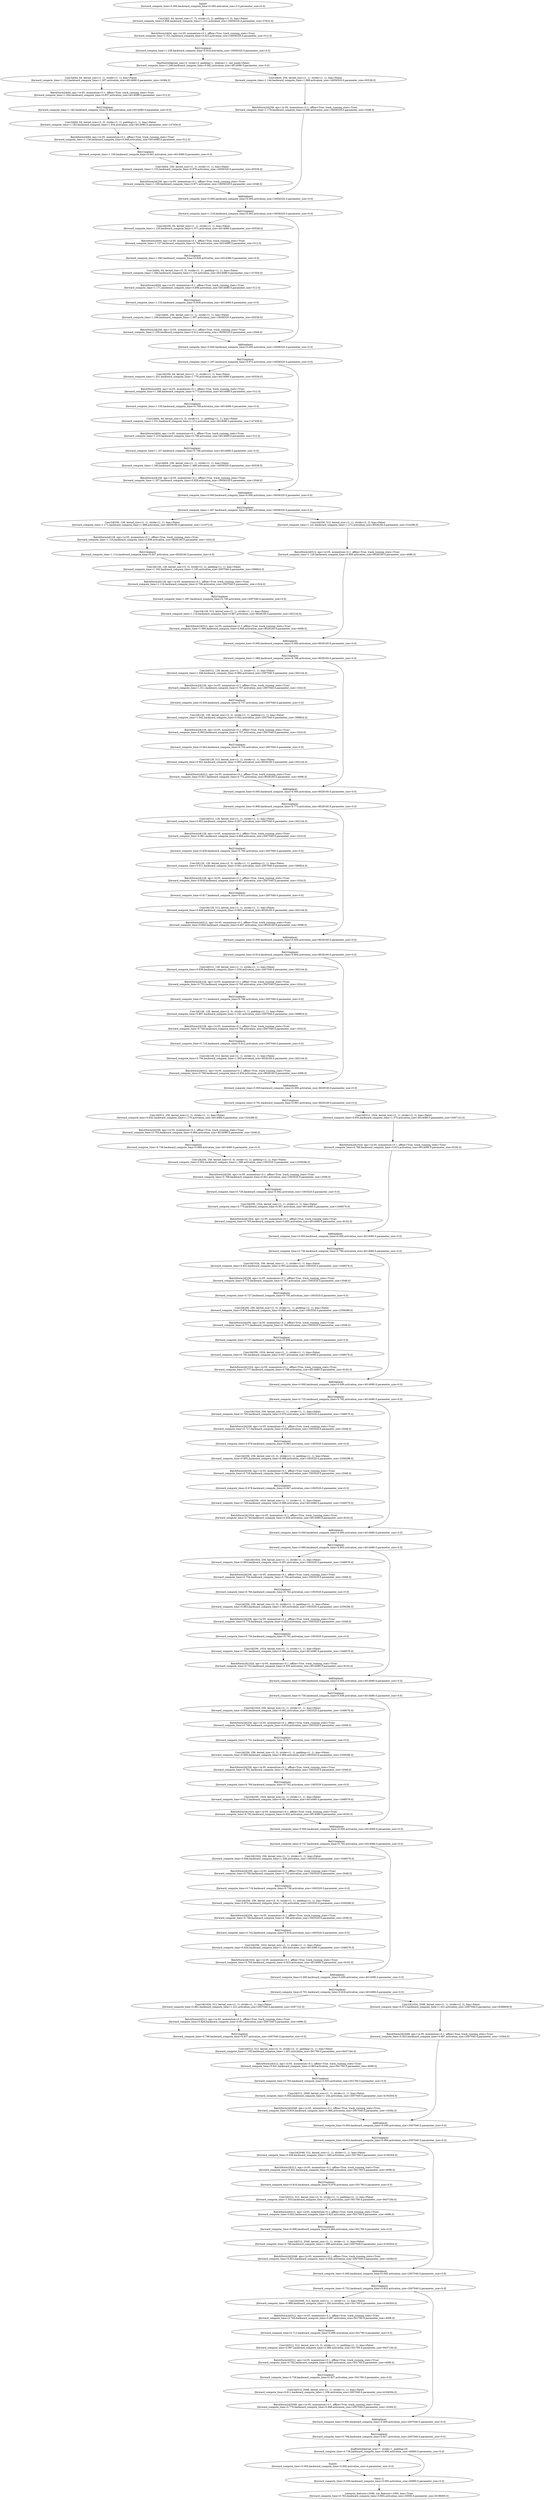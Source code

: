 digraph {
	node1 [label="Input0
[forward_compute_time=0.000,backward_compute_time=0.000,activation_size=0.0,parameter_size=0.0]"]
	node2 [label="Conv2d(3, 64, kernel_size=(7, 7), stride=(2, 2), padding=(3, 3), bias=False)
[forward_compute_time=0.808,backward_compute_time=1.221,activation_size=16056320.0,parameter_size=37632.0]"]
	node3 [label="BatchNorm2d(64, eps=1e-05, momentum=0.1, affine=True, track_running_stats=True)
[forward_compute_time=1.321,backward_compute_time=0.923,activation_size=16056320.0,parameter_size=512.0]"]
	node4 [label="ReLU(inplace)
[forward_compute_time=1.238,backward_compute_time=0.916,activation_size=16056320.0,parameter_size=0.0]"]
	node5 [label="MaxPool2d(kernel_size=3, stride=2, padding=1, dilation=1, ceil_mode=False)
[forward_compute_time=1.248,backward_compute_time=0.942,activation_size=4014080.0,parameter_size=0.0]"]
	node6 [label="Conv2d(64, 64, kernel_size=(1, 1), stride=(1, 1), bias=False)
[forward_compute_time=1.222,backward_compute_time=1.207,activation_size=4014080.0,parameter_size=16384.0]"]
	node7 [label="BatchNorm2d(64, eps=1e-05, momentum=0.1, affine=True, track_running_stats=True)
[forward_compute_time=1.264,backward_compute_time=0.837,activation_size=4014080.0,parameter_size=512.0]"]
	node8 [label="ReLU(inplace)
[forward_compute_time=1.182,backward_compute_time=0.884,activation_size=4014080.0,parameter_size=0.0]"]
	node9 [label="Conv2d(64, 64, kernel_size=(3, 3), stride=(1, 1), padding=(1, 1), bias=False)
[forward_compute_time=1.183,backward_compute_time=1.034,activation_size=4014080.0,parameter_size=147456.0]"]
	node10 [label="BatchNorm2d(64, eps=1e-05, momentum=0.1, affine=True, track_running_stats=True)
[forward_compute_time=1.136,backward_compute_time=0.846,activation_size=4014080.0,parameter_size=512.0]"]
	node11 [label="ReLU(inplace)
[forward_compute_time=1.100,backward_compute_time=0.841,activation_size=4014080.0,parameter_size=0.0]"]
	node12 [label="Conv2d(64, 256, kernel_size=(1, 1), stride=(1, 1), bias=False)
[forward_compute_time=1.155,backward_compute_time=0.978,activation_size=16056320.0,parameter_size=65536.0]"]
	node13 [label="BatchNorm2d(256, eps=1e-05, momentum=0.1, affine=True, track_running_stats=True)
[forward_compute_time=1.169,backward_compute_time=0.871,activation_size=16056320.0,parameter_size=2048.0]"]
	node14 [label="Conv2d(64, 256, kernel_size=(1, 1), stride=(1, 1), bias=False)
[forward_compute_time=1.144,backward_compute_time=1.068,activation_size=16056320.0,parameter_size=65536.0]"]
	node15 [label="BatchNorm2d(256, eps=1e-05, momentum=0.1, affine=True, track_running_stats=True)
[forward_compute_time=1.179,backward_compute_time=0.890,activation_size=16056320.0,parameter_size=2048.0]"]
	node16 [label="Add(inplace)
[forward_compute_time=0.000,backward_compute_time=0.000,activation_size=16056320.0,parameter_size=0.0]"]
	node17 [label="ReLU(inplace)
[forward_compute_time=1.218,backward_compute_time=0.963,activation_size=16056320.0,parameter_size=0.0]"]
	node18 [label="Conv2d(256, 64, kernel_size=(1, 1), stride=(1, 1), bias=False)
[forward_compute_time=1.120,backward_compute_time=1.071,activation_size=4014080.0,parameter_size=65536.0]"]
	node19 [label="BatchNorm2d(64, eps=1e-05, momentum=0.1, affine=True, track_running_stats=True)
[forward_compute_time=1.137,backward_compute_time=0.794,activation_size=4014080.0,parameter_size=512.0]"]
	node20 [label="ReLU(inplace)
[forward_compute_time=1.093,backward_compute_time=0.828,activation_size=4014080.0,parameter_size=0.0]"]
	node21 [label="Conv2d(64, 64, kernel_size=(3, 3), stride=(1, 1), padding=(1, 1), bias=False)
[forward_compute_time=1.046,backward_compute_time=1.125,activation_size=4014080.0,parameter_size=147456.0]"]
	node22 [label="BatchNorm2d(64, eps=1e-05, momentum=0.1, affine=True, track_running_stats=True)
[forward_compute_time=1.171,backward_compute_time=0.808,activation_size=4014080.0,parameter_size=512.0]"]
	node23 [label="ReLU(inplace)
[forward_compute_time=1.133,backward_compute_time=0.830,activation_size=4014080.0,parameter_size=0.0]"]
	node24 [label="Conv2d(64, 256, kernel_size=(1, 1), stride=(1, 1), bias=False)
[forward_compute_time=1.206,backward_compute_time=1.007,activation_size=16056320.0,parameter_size=65536.0]"]
	node25 [label="BatchNorm2d(256, eps=1e-05, momentum=0.1, affine=True, track_running_stats=True)
[forward_compute_time=1.250,backward_compute_time=0.912,activation_size=16056320.0,parameter_size=2048.0]"]
	node26 [label="Add(inplace)
[forward_compute_time=0.000,backward_compute_time=0.000,activation_size=16056320.0,parameter_size=0.0]"]
	node27 [label="ReLU(inplace)
[forward_compute_time=1.297,backward_compute_time=0.973,activation_size=16056320.0,parameter_size=0.0]"]
	node28 [label="Conv2d(256, 64, kernel_size=(1, 1), stride=(1, 1), bias=False)
[forward_compute_time=1.201,backward_compute_time=1.776,activation_size=4014080.0,parameter_size=65536.0]"]
	node29 [label="BatchNorm2d(64, eps=1e-05, momentum=0.1, affine=True, track_running_stats=True)
[forward_compute_time=1.188,backward_compute_time=0.773,activation_size=4014080.0,parameter_size=512.0]"]
	node30 [label="ReLU(inplace)
[forward_compute_time=1.159,backward_compute_time=0.769,activation_size=4014080.0,parameter_size=0.0]"]
	node31 [label="Conv2d(64, 64, kernel_size=(3, 3), stride=(1, 1), padding=(1, 1), bias=False)
[forward_compute_time=1.231,backward_compute_time=1.212,activation_size=4014080.0,parameter_size=147456.0]"]
	node32 [label="BatchNorm2d(64, eps=1e-05, momentum=0.1, affine=True, track_running_stats=True)
[forward_compute_time=1.219,backward_compute_time=0.788,activation_size=4014080.0,parameter_size=512.0]"]
	node33 [label="ReLU(inplace)
[forward_compute_time=1.107,backward_compute_time=0.796,activation_size=4014080.0,parameter_size=0.0]"]
	node34 [label="Conv2d(64, 256, kernel_size=(1, 1), stride=(1, 1), bias=False)
[forward_compute_time=1.180,backward_compute_time=1.468,activation_size=16056320.0,parameter_size=65536.0]"]
	node35 [label="BatchNorm2d(256, eps=1e-05, momentum=0.1, affine=True, track_running_stats=True)
[forward_compute_time=1.207,backward_compute_time=0.929,activation_size=16056320.0,parameter_size=2048.0]"]
	node36 [label="Add(inplace)
[forward_compute_time=0.000,backward_compute_time=0.000,activation_size=16056320.0,parameter_size=0.0]"]
	node37 [label="ReLU(inplace)
[forward_compute_time=1.267,backward_compute_time=0.985,activation_size=16056320.0,parameter_size=0.0]"]
	node38 [label="Conv2d(256, 128, kernel_size=(1, 1), stride=(1, 1), bias=False)
[forward_compute_time=1.171,backward_compute_time=1.068,activation_size=8028160.0,parameter_size=131072.0]"]
	node39 [label="BatchNorm2d(128, eps=1e-05, momentum=0.1, affine=True, track_running_stats=True)
[forward_compute_time=1.124,backward_compute_time=0.858,activation_size=8028160.0,parameter_size=1024.0]"]
	node40 [label="ReLU(inplace)
[forward_compute_time=1.114,backward_compute_time=0.837,activation_size=8028160.0,parameter_size=0.0]"]
	node41 [label="Conv2d(128, 128, kernel_size=(3, 3), stride=(2, 2), padding=(1, 1), bias=False)
[forward_compute_time=1.192,backward_compute_time=1.195,activation_size=2007040.0,parameter_size=589824.0]"]
	node42 [label="BatchNorm2d(128, eps=1e-05, momentum=0.1, affine=True, track_running_stats=True)
[forward_compute_time=1.116,backward_compute_time=0.708,activation_size=2007040.0,parameter_size=1024.0]"]
	node43 [label="ReLU(inplace)
[forward_compute_time=1.097,backward_compute_time=0.740,activation_size=2007040.0,parameter_size=0.0]"]
	node44 [label="Conv2d(128, 512, kernel_size=(1, 1), stride=(1, 1), bias=False)
[forward_compute_time=1.110,backward_compute_time=0.887,activation_size=8028160.0,parameter_size=262144.0]"]
	node45 [label="BatchNorm2d(512, eps=1e-05, momentum=0.1, affine=True, track_running_stats=True)
[forward_compute_time=1.096,backward_compute_time=0.948,activation_size=8028160.0,parameter_size=4096.0]"]
	node46 [label="Conv2d(256, 512, kernel_size=(1, 1), stride=(2, 2), bias=False)
[forward_compute_time=1.141,backward_compute_time=1.272,activation_size=8028160.0,parameter_size=524288.0]"]
	node47 [label="BatchNorm2d(512, eps=1e-05, momentum=0.1, affine=True, track_running_stats=True)
[forward_compute_time=1.120,backward_compute_time=0.800,activation_size=8028160.0,parameter_size=4096.0]"]
	node48 [label="Add(inplace)
[forward_compute_time=0.000,backward_compute_time=0.000,activation_size=8028160.0,parameter_size=0.0]"]
	node49 [label="ReLU(inplace)
[forward_compute_time=1.088,backward_compute_time=0.788,activation_size=8028160.0,parameter_size=0.0]"]
	node50 [label="Conv2d(512, 128, kernel_size=(1, 1), stride=(1, 1), bias=False)
[forward_compute_time=1.048,backward_compute_time=0.884,activation_size=2007040.0,parameter_size=262144.0]"]
	node51 [label="BatchNorm2d(128, eps=1e-05, momentum=0.1, affine=True, track_running_stats=True)
[forward_compute_time=1.011,backward_compute_time=0.707,activation_size=2007040.0,parameter_size=1024.0]"]
	node52 [label="ReLU(inplace)
[forward_compute_time=0.929,backward_compute_time=0.737,activation_size=2007040.0,parameter_size=0.0]"]
	node53 [label="Conv2d(128, 128, kernel_size=(3, 3), stride=(1, 1), padding=(1, 1), bias=False)
[forward_compute_time=1.042,backward_compute_time=0.932,activation_size=2007040.0,parameter_size=589824.0]"]
	node54 [label="BatchNorm2d(128, eps=1e-05, momentum=0.1, affine=True, track_running_stats=True)
[forward_compute_time=0.993,backward_compute_time=0.707,activation_size=2007040.0,parameter_size=1024.0]"]
	node55 [label="ReLU(inplace)
[forward_compute_time=0.943,backward_compute_time=0.702,activation_size=2007040.0,parameter_size=0.0]"]
	node56 [label="Conv2d(128, 512, kernel_size=(1, 1), stride=(1, 1), bias=False)
[forward_compute_time=0.941,backward_compute_time=0.893,activation_size=8028160.0,parameter_size=262144.0]"]
	node57 [label="BatchNorm2d(512, eps=1e-05, momentum=0.1, affine=True, track_running_stats=True)
[forward_compute_time=0.927,backward_compute_time=0.772,activation_size=8028160.0,parameter_size=4096.0]"]
	node58 [label="Add(inplace)
[forward_compute_time=0.000,backward_compute_time=0.000,activation_size=8028160.0,parameter_size=0.0]"]
	node59 [label="ReLU(inplace)
[forward_compute_time=0.906,backward_compute_time=0.773,activation_size=8028160.0,parameter_size=0.0]"]
	node60 [label="Conv2d(512, 128, kernel_size=(1, 1), stride=(1, 1), bias=False)
[forward_compute_time=0.902,backward_compute_time=0.857,activation_size=2007040.0,parameter_size=262144.0]"]
	node61 [label="BatchNorm2d(128, eps=1e-05, momentum=0.1, affine=True, track_running_stats=True)
[forward_compute_time=0.861,backward_compute_time=0.808,activation_size=2007040.0,parameter_size=1024.0]"]
	node62 [label="ReLU(inplace)
[forward_compute_time=0.839,backward_compute_time=0.760,activation_size=2007040.0,parameter_size=0.0]"]
	node63 [label="Conv2d(128, 128, kernel_size=(3, 3), stride=(1, 1), padding=(1, 1), bias=False)
[forward_compute_time=0.911,backward_compute_time=0.941,activation_size=2007040.0,parameter_size=589824.0]"]
	node64 [label="BatchNorm2d(128, eps=1e-05, momentum=0.1, affine=True, track_running_stats=True)
[forward_compute_time=0.839,backward_compute_time=0.807,activation_size=2007040.0,parameter_size=1024.0]"]
	node65 [label="ReLU(inplace)
[forward_compute_time=0.817,backward_compute_time=0.813,activation_size=2007040.0,parameter_size=0.0]"]
	node66 [label="Conv2d(128, 512, kernel_size=(1, 1), stride=(1, 1), bias=False)
[forward_compute_time=0.849,backward_compute_time=0.963,activation_size=8028160.0,parameter_size=262144.0]"]
	node67 [label="BatchNorm2d(512, eps=1e-05, momentum=0.1, affine=True, track_running_stats=True)
[forward_compute_time=0.850,backward_compute_time=0.847,activation_size=8028160.0,parameter_size=4096.0]"]
	node68 [label="Add(inplace)
[forward_compute_time=0.000,backward_compute_time=0.000,activation_size=8028160.0,parameter_size=0.0]"]
	node69 [label="ReLU(inplace)
[forward_compute_time=0.814,backward_compute_time=0.804,activation_size=8028160.0,parameter_size=0.0]"]
	node70 [label="Conv2d(512, 128, kernel_size=(1, 1), stride=(1, 1), bias=False)
[forward_compute_time=0.839,backward_compute_time=1.634,activation_size=2007040.0,parameter_size=262144.0]"]
	node71 [label="BatchNorm2d(128, eps=1e-05, momentum=0.1, affine=True, track_running_stats=True)
[forward_compute_time=0.752,backward_compute_time=0.760,activation_size=2007040.0,parameter_size=1024.0]"]
	node72 [label="ReLU(inplace)
[forward_compute_time=0.711,backward_compute_time=0.786,activation_size=2007040.0,parameter_size=0.0]"]
	node73 [label="Conv2d(128, 128, kernel_size=(3, 3), stride=(1, 1), padding=(1, 1), bias=False)
[forward_compute_time=0.807,backward_compute_time=1.241,activation_size=2007040.0,parameter_size=589824.0]"]
	node74 [label="BatchNorm2d(128, eps=1e-05, momentum=0.1, affine=True, track_running_stats=True)
[forward_compute_time=0.749,backward_compute_time=0.769,activation_size=2007040.0,parameter_size=1024.0]"]
	node75 [label="ReLU(inplace)
[forward_compute_time=0.718,backward_compute_time=0.812,activation_size=2007040.0,parameter_size=0.0]"]
	node76 [label="Conv2d(128, 512, kernel_size=(1, 1), stride=(1, 1), bias=False)
[forward_compute_time=0.756,backward_compute_time=1.503,activation_size=8028160.0,parameter_size=262144.0]"]
	node77 [label="BatchNorm2d(512, eps=1e-05, momentum=0.1, affine=True, track_running_stats=True)
[forward_compute_time=0.769,backward_compute_time=0.834,activation_size=8028160.0,parameter_size=4096.0]"]
	node78 [label="Add(inplace)
[forward_compute_time=0.000,backward_compute_time=0.000,activation_size=8028160.0,parameter_size=0.0]"]
	node79 [label="ReLU(inplace)
[forward_compute_time=0.781,backward_compute_time=0.891,activation_size=8028160.0,parameter_size=0.0]"]
	node80 [label="Conv2d(512, 256, kernel_size=(1, 1), stride=(1, 1), bias=False)
[forward_compute_time=0.842,backward_compute_time=1.170,activation_size=4014080.0,parameter_size=524288.0]"]
	node81 [label="BatchNorm2d(256, eps=1e-05, momentum=0.1, affine=True, track_running_stats=True)
[forward_compute_time=0.765,backward_compute_time=0.864,activation_size=4014080.0,parameter_size=2048.0]"]
	node82 [label="ReLU(inplace)
[forward_compute_time=0.738,backward_compute_time=0.889,activation_size=4014080.0,parameter_size=0.0]"]
	node83 [label="Conv2d(256, 256, kernel_size=(3, 3), stride=(2, 2), padding=(1, 1), bias=False)
[forward_compute_time=0.952,backward_compute_time=1.398,activation_size=1003520.0,parameter_size=2359296.0]"]
	node84 [label="BatchNorm2d(256, eps=1e-05, momentum=0.1, affine=True, track_running_stats=True)
[forward_compute_time=0.768,backward_compute_time=0.841,activation_size=1003520.0,parameter_size=2048.0]"]
	node85 [label="ReLU(inplace)
[forward_compute_time=0.729,backward_compute_time=0.942,activation_size=1003520.0,parameter_size=0.0]"]
	node86 [label="Conv2d(256, 1024, kernel_size=(1, 1), stride=(1, 1), bias=False)
[forward_compute_time=0.775,backward_compute_time=0.957,activation_size=4014080.0,parameter_size=1048576.0]"]
	node87 [label="BatchNorm2d(1024, eps=1e-05, momentum=0.1, affine=True, track_running_stats=True)
[forward_compute_time=0.765,backward_compute_time=0.855,activation_size=4014080.0,parameter_size=8192.0]"]
	node88 [label="Conv2d(512, 1024, kernel_size=(1, 1), stride=(2, 2), bias=False)
[forward_compute_time=0.855,backward_compute_time=1.375,activation_size=4014080.0,parameter_size=2097152.0]"]
	node89 [label="BatchNorm2d(1024, eps=1e-05, momentum=0.1, affine=True, track_running_stats=True)
[forward_compute_time=0.786,backward_compute_time=0.813,activation_size=4014080.0,parameter_size=8192.0]"]
	node90 [label="Add(inplace)
[forward_compute_time=0.000,backward_compute_time=0.000,activation_size=4014080.0,parameter_size=0.0]"]
	node91 [label="ReLU(inplace)
[forward_compute_time=0.736,backward_compute_time=0.794,activation_size=4014080.0,parameter_size=0.0]"]
	node92 [label="Conv2d(1024, 256, kernel_size=(1, 1), stride=(1, 1), bias=False)
[forward_compute_time=0.822,backward_compute_time=0.903,activation_size=1003520.0,parameter_size=1048576.0]"]
	node93 [label="BatchNorm2d(256, eps=1e-05, momentum=0.1, affine=True, track_running_stats=True)
[forward_compute_time=0.775,backward_compute_time=0.787,activation_size=1003520.0,parameter_size=2048.0]"]
	node94 [label="ReLU(inplace)
[forward_compute_time=0.727,backward_compute_time=0.795,activation_size=1003520.0,parameter_size=0.0]"]
	node95 [label="Conv2d(256, 256, kernel_size=(3, 3), stride=(1, 1), padding=(1, 1), bias=False)
[forward_compute_time=0.876,backward_compute_time=0.968,activation_size=1003520.0,parameter_size=2359296.0]"]
	node96 [label="BatchNorm2d(256, eps=1e-05, momentum=0.1, affine=True, track_running_stats=True)
[forward_compute_time=0.771,backward_compute_time=0.769,activation_size=1003520.0,parameter_size=2048.0]"]
	node97 [label="ReLU(inplace)
[forward_compute_time=0.727,backward_compute_time=0.806,activation_size=1003520.0,parameter_size=0.0]"]
	node98 [label="Conv2d(256, 1024, kernel_size=(1, 1), stride=(1, 1), bias=False)
[forward_compute_time=0.792,backward_compute_time=0.947,activation_size=4014080.0,parameter_size=1048576.0]"]
	node99 [label="BatchNorm2d(1024, eps=1e-05, momentum=0.1, affine=True, track_running_stats=True)
[forward_compute_time=0.777,backward_compute_time=0.788,activation_size=4014080.0,parameter_size=8192.0]"]
	node100 [label="Add(inplace)
[forward_compute_time=0.000,backward_compute_time=0.000,activation_size=4014080.0,parameter_size=0.0]"]
	node101 [label="ReLU(inplace)
[forward_compute_time=0.725,backward_compute_time=0.782,activation_size=4014080.0,parameter_size=0.0]"]
	node102 [label="Conv2d(1024, 256, kernel_size=(1, 1), stride=(1, 1), bias=False)
[forward_compute_time=0.793,backward_compute_time=0.970,activation_size=1003520.0,parameter_size=1048576.0]"]
	node103 [label="BatchNorm2d(256, eps=1e-05, momentum=0.1, affine=True, track_running_stats=True)
[forward_compute_time=0.717,backward_compute_time=0.826,activation_size=1003520.0,parameter_size=2048.0]"]
	node104 [label="ReLU(inplace)
[forward_compute_time=0.679,backward_compute_time=0.863,activation_size=1003520.0,parameter_size=0.0]"]
	node105 [label="Conv2d(256, 256, kernel_size=(3, 3), stride=(1, 1), padding=(1, 1), bias=False)
[forward_compute_time=0.805,backward_compute_time=0.998,activation_size=1003520.0,parameter_size=2359296.0]"]
	node106 [label="BatchNorm2d(256, eps=1e-05, momentum=0.1, affine=True, track_running_stats=True)
[forward_compute_time=0.718,backward_compute_time=0.996,activation_size=1003520.0,parameter_size=2048.0]"]
	node107 [label="ReLU(inplace)
[forward_compute_time=0.678,backward_compute_time=0.847,activation_size=1003520.0,parameter_size=0.0]"]
	node108 [label="Conv2d(256, 1024, kernel_size=(1, 1), stride=(1, 1), bias=False)
[forward_compute_time=0.749,backward_compute_time=0.998,activation_size=4014080.0,parameter_size=1048576.0]"]
	node109 [label="BatchNorm2d(1024, eps=1e-05, momentum=0.1, affine=True, track_running_stats=True)
[forward_compute_time=0.744,backward_compute_time=0.829,activation_size=4014080.0,parameter_size=8192.0]"]
	node110 [label="Add(inplace)
[forward_compute_time=0.000,backward_compute_time=0.000,activation_size=4014080.0,parameter_size=0.0]"]
	node111 [label="ReLU(inplace)
[forward_compute_time=0.689,backward_compute_time=0.803,activation_size=4014080.0,parameter_size=0.0]"]
	node112 [label="Conv2d(1024, 256, kernel_size=(1, 1), stride=(1, 1), bias=False)
[forward_compute_time=0.803,backward_compute_time=0.951,activation_size=1003520.0,parameter_size=1048576.0]"]
	node113 [label="BatchNorm2d(256, eps=1e-05, momentum=0.1, affine=True, track_running_stats=True)
[forward_compute_time=0.754,backward_compute_time=0.764,activation_size=1003520.0,parameter_size=2048.0]"]
	node114 [label="ReLU(inplace)
[forward_compute_time=0.766,backward_compute_time=0.762,activation_size=1003520.0,parameter_size=0.0]"]
	node115 [label="Conv2d(256, 256, kernel_size=(3, 3), stride=(1, 1), padding=(1, 1), bias=False)
[forward_compute_time=0.863,backward_compute_time=1.063,activation_size=1003520.0,parameter_size=2359296.0]"]
	node116 [label="BatchNorm2d(256, eps=1e-05, momentum=0.1, affine=True, track_running_stats=True)
[forward_compute_time=0.770,backward_compute_time=0.820,activation_size=1003520.0,parameter_size=2048.0]"]
	node117 [label="ReLU(inplace)
[forward_compute_time=0.734,backward_compute_time=0.791,activation_size=1003520.0,parameter_size=0.0]"]
	node118 [label="Conv2d(256, 1024, kernel_size=(1, 1), stride=(1, 1), bias=False)
[forward_compute_time=0.791,backward_compute_time=0.994,activation_size=4014080.0,parameter_size=1048576.0]"]
	node119 [label="BatchNorm2d(1024, eps=1e-05, momentum=0.1, affine=True, track_running_stats=True)
[forward_compute_time=0.752,backward_compute_time=0.835,activation_size=4014080.0,parameter_size=8192.0]"]
	node120 [label="Add(inplace)
[forward_compute_time=0.000,backward_compute_time=0.000,activation_size=4014080.0,parameter_size=0.0]"]
	node121 [label="ReLU(inplace)
[forward_compute_time=0.730,backward_compute_time=0.838,activation_size=4014080.0,parameter_size=0.0]"]
	node122 [label="Conv2d(1024, 256, kernel_size=(1, 1), stride=(1, 1), bias=False)
[forward_compute_time=0.830,backward_compute_time=0.992,activation_size=1003520.0,parameter_size=1048576.0]"]
	node123 [label="BatchNorm2d(256, eps=1e-05, momentum=0.1, affine=True, track_running_stats=True)
[forward_compute_time=0.748,backward_compute_time=0.818,activation_size=1003520.0,parameter_size=2048.0]"]
	node124 [label="ReLU(inplace)
[forward_compute_time=0.751,backward_compute_time=0.817,activation_size=1003520.0,parameter_size=0.0]"]
	node125 [label="Conv2d(256, 256, kernel_size=(3, 3), stride=(1, 1), padding=(1, 1), bias=False)
[forward_compute_time=0.848,backward_compute_time=0.994,activation_size=1003520.0,parameter_size=2359296.0]"]
	node126 [label="BatchNorm2d(256, eps=1e-05, momentum=0.1, affine=True, track_running_stats=True)
[forward_compute_time=0.781,backward_compute_time=0.790,activation_size=1003520.0,parameter_size=2048.0]"]
	node127 [label="ReLU(inplace)
[forward_compute_time=0.760,backward_compute_time=0.782,activation_size=1003520.0,parameter_size=0.0]"]
	node128 [label="Conv2d(256, 1024, kernel_size=(1, 1), stride=(1, 1), bias=False)
[forward_compute_time=0.813,backward_compute_time=0.981,activation_size=4014080.0,parameter_size=1048576.0]"]
	node129 [label="BatchNorm2d(1024, eps=1e-05, momentum=0.1, affine=True, track_running_stats=True)
[forward_compute_time=0.782,backward_compute_time=0.832,activation_size=4014080.0,parameter_size=8192.0]"]
	node130 [label="Add(inplace)
[forward_compute_time=0.000,backward_compute_time=0.000,activation_size=4014080.0,parameter_size=0.0]"]
	node131 [label="ReLU(inplace)
[forward_compute_time=0.747,backward_compute_time=0.792,activation_size=4014080.0,parameter_size=0.0]"]
	node132 [label="Conv2d(1024, 256, kernel_size=(1, 1), stride=(1, 1), bias=False)
[forward_compute_time=0.846,backward_compute_time=1.546,activation_size=1003520.0,parameter_size=1048576.0]"]
	node133 [label="BatchNorm2d(256, eps=1e-05, momentum=0.1, affine=True, track_running_stats=True)
[forward_compute_time=0.759,backward_compute_time=0.755,activation_size=1003520.0,parameter_size=2048.0]"]
	node134 [label="ReLU(inplace)
[forward_compute_time=0.718,backward_compute_time=0.736,activation_size=1003520.0,parameter_size=0.0]"]
	node135 [label="Conv2d(256, 256, kernel_size=(3, 3), stride=(1, 1), padding=(1, 1), bias=False)
[forward_compute_time=0.875,backward_compute_time=1.232,activation_size=1003520.0,parameter_size=2359296.0]"]
	node136 [label="BatchNorm2d(256, eps=1e-05, momentum=0.1, affine=True, track_running_stats=True)
[forward_compute_time=0.749,backward_compute_time=0.786,activation_size=1003520.0,parameter_size=2048.0]"]
	node137 [label="ReLU(inplace)
[forward_compute_time=0.742,backward_compute_time=0.818,activation_size=1003520.0,parameter_size=0.0]"]
	node138 [label="Conv2d(256, 1024, kernel_size=(1, 1), stride=(1, 1), bias=False)
[forward_compute_time=0.834,backward_compute_time=1.560,activation_size=4014080.0,parameter_size=1048576.0]"]
	node139 [label="BatchNorm2d(1024, eps=1e-05, momentum=0.1, affine=True, track_running_stats=True)
[forward_compute_time=0.793,backward_compute_time=0.810,activation_size=4014080.0,parameter_size=8192.0]"]
	node140 [label="Add(inplace)
[forward_compute_time=0.000,backward_compute_time=0.000,activation_size=4014080.0,parameter_size=0.0]"]
	node141 [label="ReLU(inplace)
[forward_compute_time=0.791,backward_compute_time=0.818,activation_size=4014080.0,parameter_size=0.0]"]
	node142 [label="Conv2d(1024, 512, kernel_size=(1, 1), stride=(1, 1), bias=False)
[forward_compute_time=0.881,backward_compute_time=1.221,activation_size=2007040.0,parameter_size=2097152.0]"]
	node143 [label="BatchNorm2d(512, eps=1e-05, momentum=0.1, affine=True, track_running_stats=True)
[forward_compute_time=0.826,backward_compute_time=0.851,activation_size=2007040.0,parameter_size=4096.0]"]
	node144 [label="ReLU(inplace)
[forward_compute_time=0.799,backward_compute_time=0.937,activation_size=2007040.0,parameter_size=0.0]"]
	node145 [label="Conv2d(512, 512, kernel_size=(3, 3), stride=(2, 2), padding=(1, 1), bias=False)
[forward_compute_time=1.100,backward_compute_time=1.451,activation_size=501760.0,parameter_size=9437184.0]"]
	node146 [label="BatchNorm2d(512, eps=1e-05, momentum=0.1, affine=True, track_running_stats=True)
[forward_compute_time=0.841,backward_compute_time=0.863,activation_size=501760.0,parameter_size=4096.0]"]
	node147 [label="ReLU(inplace)
[forward_compute_time=0.783,backward_compute_time=0.853,activation_size=501760.0,parameter_size=0.0]"]
	node148 [label="Conv2d(512, 2048, kernel_size=(1, 1), stride=(1, 1), bias=False)
[forward_compute_time=0.854,backward_compute_time=1.144,activation_size=2007040.0,parameter_size=4194304.0]"]
	node149 [label="BatchNorm2d(2048, eps=1e-05, momentum=0.1, affine=True, track_running_stats=True)
[forward_compute_time=0.819,backward_compute_time=0.966,activation_size=2007040.0,parameter_size=16384.0]"]
	node150 [label="Conv2d(1024, 2048, kernel_size=(1, 1), stride=(2, 2), bias=False)
[forward_compute_time=0.872,backward_compute_time=1.431,activation_size=2007040.0,parameter_size=8388608.0]"]
	node151 [label="BatchNorm2d(2048, eps=1e-05, momentum=0.1, affine=True, track_running_stats=True)
[forward_compute_time=0.823,backward_compute_time=0.897,activation_size=2007040.0,parameter_size=16384.0]"]
	node152 [label="Add(inplace)
[forward_compute_time=0.000,backward_compute_time=0.000,activation_size=2007040.0,parameter_size=0.0]"]
	node153 [label="ReLU(inplace)
[forward_compute_time=0.824,backward_compute_time=0.864,activation_size=2007040.0,parameter_size=0.0]"]
	node154 [label="Conv2d(2048, 512, kernel_size=(1, 1), stride=(1, 1), bias=False)
[forward_compute_time=0.938,backward_compute_time=1.045,activation_size=501760.0,parameter_size=4194304.0]"]
	node155 [label="BatchNorm2d(512, eps=1e-05, momentum=0.1, affine=True, track_running_stats=True)
[forward_compute_time=0.831,backward_compute_time=0.849,activation_size=501760.0,parameter_size=4096.0]"]
	node156 [label="ReLU(inplace)
[forward_compute_time=0.816,backward_compute_time=0.878,activation_size=501760.0,parameter_size=0.0]"]
	node157 [label="Conv2d(512, 512, kernel_size=(3, 3), stride=(1, 1), padding=(1, 1), bias=False)
[forward_compute_time=1.053,backward_compute_time=1.272,activation_size=501760.0,parameter_size=9437184.0]"]
	node158 [label="BatchNorm2d(512, eps=1e-05, momentum=0.1, affine=True, track_running_stats=True)
[forward_compute_time=0.822,backward_compute_time=0.825,activation_size=501760.0,parameter_size=4096.0]"]
	node159 [label="ReLU(inplace)
[forward_compute_time=0.698,backward_compute_time=0.864,activation_size=501760.0,parameter_size=0.0]"]
	node160 [label="Conv2d(512, 2048, kernel_size=(1, 1), stride=(1, 1), bias=False)
[forward_compute_time=0.780,backward_compute_time=1.096,activation_size=2007040.0,parameter_size=4194304.0]"]
	node161 [label="BatchNorm2d(2048, eps=1e-05, momentum=0.1, affine=True, track_running_stats=True)
[forward_compute_time=0.823,backward_compute_time=0.836,activation_size=2007040.0,parameter_size=16384.0]"]
	node162 [label="Add(inplace)
[forward_compute_time=0.000,backward_compute_time=0.000,activation_size=2007040.0,parameter_size=0.0]"]
	node163 [label="ReLU(inplace)
[forward_compute_time=0.753,backward_compute_time=0.833,activation_size=2007040.0,parameter_size=0.0]"]
	node164 [label="Conv2d(2048, 512, kernel_size=(1, 1), stride=(1, 1), bias=False)
[forward_compute_time=0.888,backward_compute_time=1.293,activation_size=501760.0,parameter_size=4194304.0]"]
	node165 [label="BatchNorm2d(512, eps=1e-05, momentum=0.1, affine=True, track_running_stats=True)
[forward_compute_time=0.749,backward_compute_time=0.887,activation_size=501760.0,parameter_size=4096.0]"]
	node166 [label="ReLU(inplace)
[forward_compute_time=0.713,backward_compute_time=0.890,activation_size=501760.0,parameter_size=0.0]"]
	node167 [label="Conv2d(512, 512, kernel_size=(3, 3), stride=(1, 1), padding=(1, 1), bias=False)
[forward_compute_time=0.997,backward_compute_time=2.086,activation_size=501760.0,parameter_size=9437184.0]"]
	node168 [label="BatchNorm2d(512, eps=1e-05, momentum=0.1, affine=True, track_running_stats=True)
[forward_compute_time=0.782,backward_compute_time=0.863,activation_size=501760.0,parameter_size=4096.0]"]
	node169 [label="ReLU(inplace)
[forward_compute_time=0.729,backward_compute_time=0.837,activation_size=501760.0,parameter_size=0.0]"]
	node170 [label="Conv2d(512, 2048, kernel_size=(1, 1), stride=(1, 1), bias=False)
[forward_compute_time=0.811,backward_compute_time=1.356,activation_size=2007040.0,parameter_size=4194304.0]"]
	node171 [label="BatchNorm2d(2048, eps=1e-05, momentum=0.1, affine=True, track_running_stats=True)
[forward_compute_time=0.770,backward_compute_time=0.948,activation_size=2007040.0,parameter_size=16384.0]"]
	node172 [label="Add(inplace)
[forward_compute_time=0.000,backward_compute_time=0.000,activation_size=2007040.0,parameter_size=0.0]"]
	node173 [label="ReLU(inplace)
[forward_compute_time=0.708,backward_compute_time=0.827,activation_size=2007040.0,parameter_size=0.0]"]
	node174 [label="AvgPool2d(kernel_size=7, stride=1, padding=0)
[forward_compute_time=0.738,backward_compute_time=0.806,activation_size=40960.0,parameter_size=0.0]"]
	node175 [label="Size(0)
[forward_compute_time=0.000,backward_compute_time=0.000,activation_size=4,parameter_size=0.0]"]
	node176 [label="View(-1)
[forward_compute_time=0.000,backward_compute_time=0.000,activation_size=40960.0,parameter_size=0.0]"]
	node177 [label="Linear(in_features=2048, out_features=1000, bias=True)
[forward_compute_time=0.783,backward_compute_time=0.803,activation_size=20000.0,parameter_size=8196000.0]"]
	node1 -> node2
	node2 -> node3
	node3 -> node4
	node4 -> node5
	node5 -> node6
	node5 -> node14
	node6 -> node7
	node7 -> node8
	node8 -> node9
	node9 -> node10
	node10 -> node11
	node11 -> node12
	node12 -> node13
	node13 -> node16
	node14 -> node15
	node15 -> node16
	node16 -> node17
	node17 -> node18
	node17 -> node26
	node18 -> node19
	node19 -> node20
	node20 -> node21
	node21 -> node22
	node22 -> node23
	node23 -> node24
	node24 -> node25
	node25 -> node26
	node26 -> node27
	node27 -> node28
	node27 -> node36
	node28 -> node29
	node29 -> node30
	node30 -> node31
	node31 -> node32
	node32 -> node33
	node33 -> node34
	node34 -> node35
	node35 -> node36
	node36 -> node37
	node37 -> node38
	node37 -> node46
	node38 -> node39
	node39 -> node40
	node40 -> node41
	node41 -> node42
	node42 -> node43
	node43 -> node44
	node44 -> node45
	node45 -> node48
	node46 -> node47
	node47 -> node48
	node48 -> node49
	node49 -> node50
	node49 -> node58
	node50 -> node51
	node51 -> node52
	node52 -> node53
	node53 -> node54
	node54 -> node55
	node55 -> node56
	node56 -> node57
	node57 -> node58
	node58 -> node59
	node59 -> node60
	node59 -> node68
	node60 -> node61
	node61 -> node62
	node62 -> node63
	node63 -> node64
	node64 -> node65
	node65 -> node66
	node66 -> node67
	node67 -> node68
	node68 -> node69
	node69 -> node70
	node69 -> node78
	node70 -> node71
	node71 -> node72
	node72 -> node73
	node73 -> node74
	node74 -> node75
	node75 -> node76
	node76 -> node77
	node77 -> node78
	node78 -> node79
	node79 -> node80
	node79 -> node88
	node80 -> node81
	node81 -> node82
	node82 -> node83
	node83 -> node84
	node84 -> node85
	node85 -> node86
	node86 -> node87
	node87 -> node90
	node88 -> node89
	node89 -> node90
	node90 -> node91
	node91 -> node92
	node91 -> node100
	node92 -> node93
	node93 -> node94
	node94 -> node95
	node95 -> node96
	node96 -> node97
	node97 -> node98
	node98 -> node99
	node99 -> node100
	node100 -> node101
	node101 -> node102
	node101 -> node110
	node102 -> node103
	node103 -> node104
	node104 -> node105
	node105 -> node106
	node106 -> node107
	node107 -> node108
	node108 -> node109
	node109 -> node110
	node110 -> node111
	node111 -> node112
	node111 -> node120
	node112 -> node113
	node113 -> node114
	node114 -> node115
	node115 -> node116
	node116 -> node117
	node117 -> node118
	node118 -> node119
	node119 -> node120
	node120 -> node121
	node121 -> node122
	node121 -> node130
	node122 -> node123
	node123 -> node124
	node124 -> node125
	node125 -> node126
	node126 -> node127
	node127 -> node128
	node128 -> node129
	node129 -> node130
	node130 -> node131
	node131 -> node132
	node131 -> node140
	node132 -> node133
	node133 -> node134
	node134 -> node135
	node135 -> node136
	node136 -> node137
	node137 -> node138
	node138 -> node139
	node139 -> node140
	node140 -> node141
	node141 -> node142
	node141 -> node150
	node142 -> node143
	node143 -> node144
	node144 -> node145
	node145 -> node146
	node146 -> node147
	node147 -> node148
	node148 -> node149
	node149 -> node152
	node150 -> node151
	node151 -> node152
	node152 -> node153
	node153 -> node154
	node153 -> node162
	node154 -> node155
	node155 -> node156
	node156 -> node157
	node157 -> node158
	node158 -> node159
	node159 -> node160
	node160 -> node161
	node161 -> node162
	node162 -> node163
	node163 -> node164
	node163 -> node172
	node164 -> node165
	node165 -> node166
	node166 -> node167
	node167 -> node168
	node168 -> node169
	node169 -> node170
	node170 -> node171
	node171 -> node172
	node172 -> node173
	node173 -> node174
	node174 -> node175
	node174 -> node176
	node175 -> node176
	node176 -> node177
}
